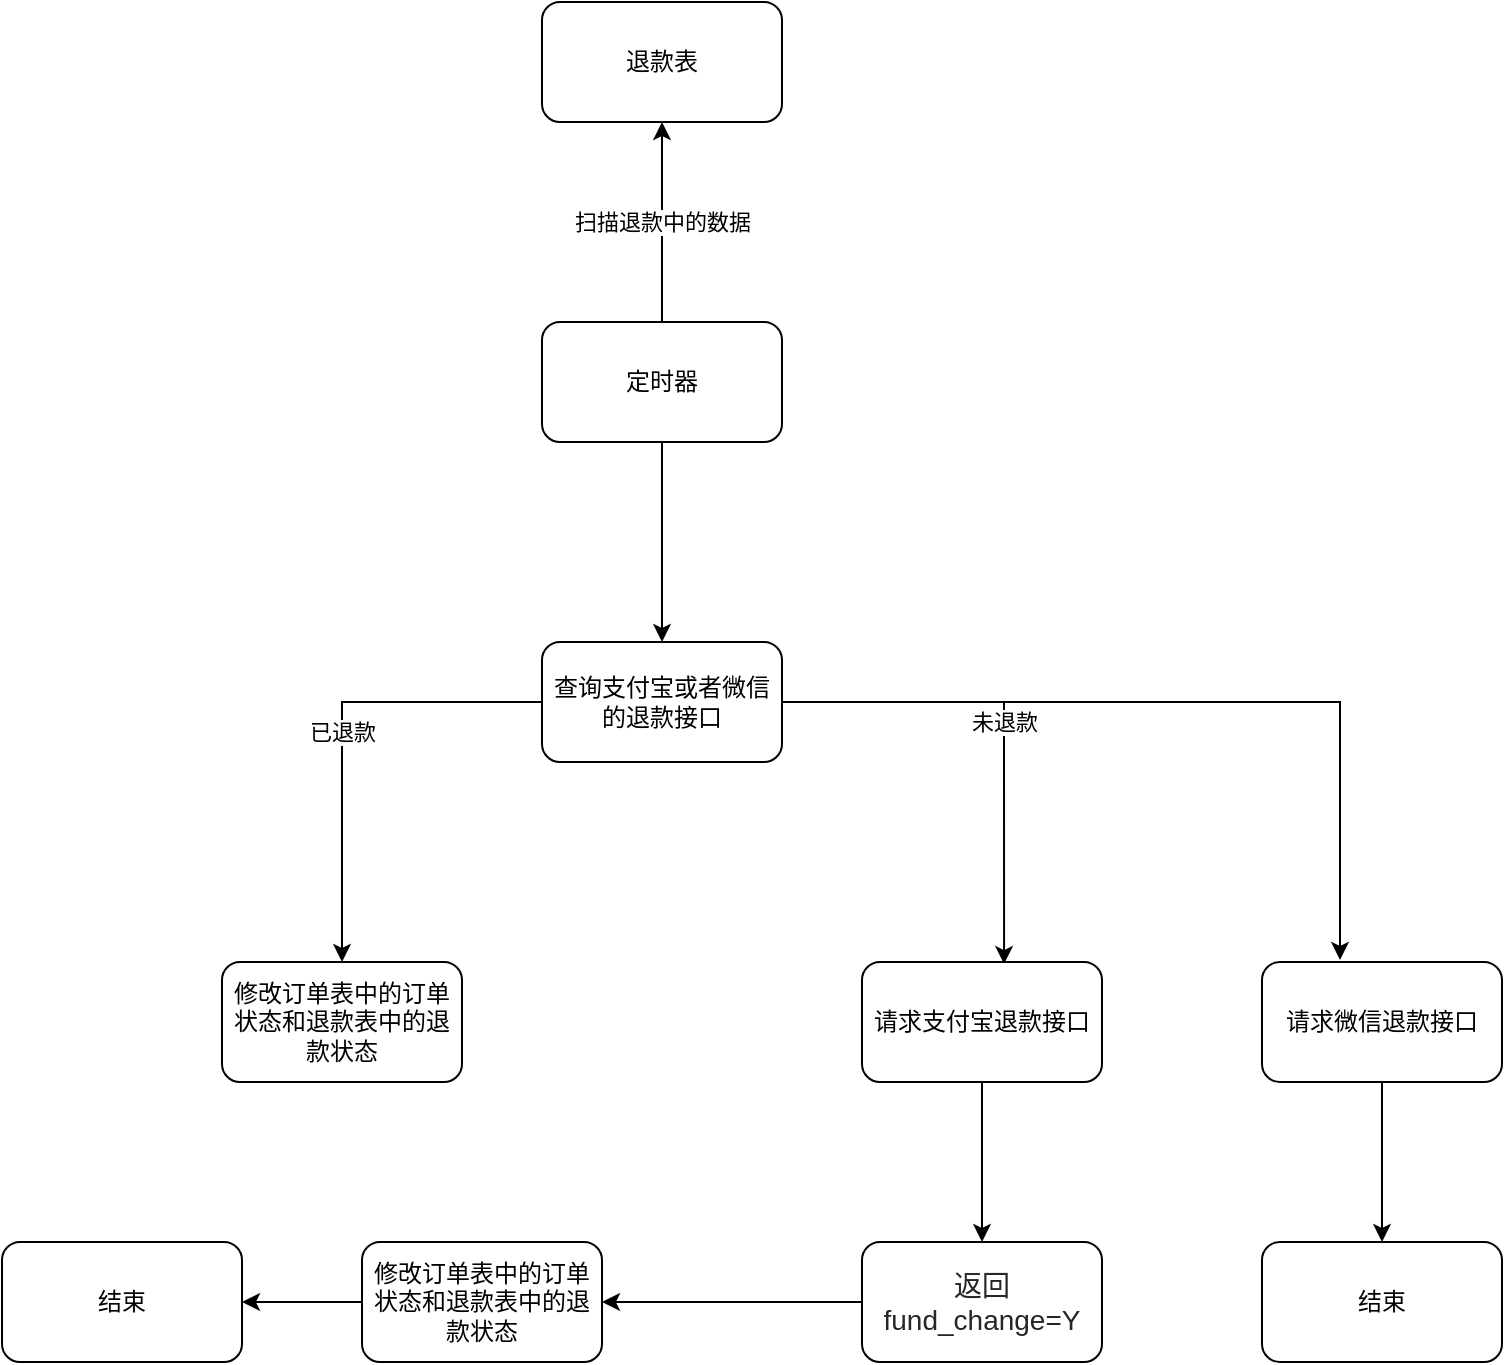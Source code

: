 <mxfile version="14.7.3" type="github">
  <diagram id="80yZAHpurwyC2C2U7vmw" name="第 1 页">
    <mxGraphModel dx="1422" dy="763" grid="1" gridSize="10" guides="1" tooltips="1" connect="1" arrows="1" fold="1" page="1" pageScale="1" pageWidth="827" pageHeight="1169" math="0" shadow="0">
      <root>
        <mxCell id="0" />
        <mxCell id="1" parent="0" />
        <mxCell id="2Vet_JQUSWxg4O2W9YX3-3" value="扫描退款中的数据" style="edgeStyle=orthogonalEdgeStyle;rounded=0;orthogonalLoop=1;jettySize=auto;html=1;entryX=0.5;entryY=1;entryDx=0;entryDy=0;" edge="1" parent="1" source="2Vet_JQUSWxg4O2W9YX3-1" target="2Vet_JQUSWxg4O2W9YX3-2">
          <mxGeometry relative="1" as="geometry" />
        </mxCell>
        <mxCell id="2Vet_JQUSWxg4O2W9YX3-5" style="edgeStyle=orthogonalEdgeStyle;rounded=0;orthogonalLoop=1;jettySize=auto;html=1;entryX=0.5;entryY=0;entryDx=0;entryDy=0;" edge="1" parent="1" source="2Vet_JQUSWxg4O2W9YX3-1">
          <mxGeometry relative="1" as="geometry">
            <mxPoint x="380" y="360" as="targetPoint" />
          </mxGeometry>
        </mxCell>
        <mxCell id="2Vet_JQUSWxg4O2W9YX3-1" value="定时器" style="rounded=1;whiteSpace=wrap;html=1;" vertex="1" parent="1">
          <mxGeometry x="320" y="200" width="120" height="60" as="geometry" />
        </mxCell>
        <mxCell id="2Vet_JQUSWxg4O2W9YX3-2" value="退款表" style="rounded=1;whiteSpace=wrap;html=1;" vertex="1" parent="1">
          <mxGeometry x="320" y="40" width="120" height="60" as="geometry" />
        </mxCell>
        <mxCell id="2Vet_JQUSWxg4O2W9YX3-12" value="已退款" style="edgeStyle=orthogonalEdgeStyle;rounded=0;orthogonalLoop=1;jettySize=auto;html=1;entryX=0.5;entryY=0;entryDx=0;entryDy=0;" edge="1" parent="1" source="2Vet_JQUSWxg4O2W9YX3-10" target="2Vet_JQUSWxg4O2W9YX3-11">
          <mxGeometry relative="1" as="geometry" />
        </mxCell>
        <mxCell id="2Vet_JQUSWxg4O2W9YX3-14" value="未退款" style="edgeStyle=orthogonalEdgeStyle;rounded=0;orthogonalLoop=1;jettySize=auto;html=1;entryX=0.592;entryY=0.017;entryDx=0;entryDy=0;entryPerimeter=0;" edge="1" parent="1" source="2Vet_JQUSWxg4O2W9YX3-10" target="2Vet_JQUSWxg4O2W9YX3-13">
          <mxGeometry relative="1" as="geometry" />
        </mxCell>
        <mxCell id="2Vet_JQUSWxg4O2W9YX3-16" style="edgeStyle=orthogonalEdgeStyle;rounded=0;orthogonalLoop=1;jettySize=auto;html=1;entryX=0.325;entryY=-0.017;entryDx=0;entryDy=0;entryPerimeter=0;" edge="1" parent="1" source="2Vet_JQUSWxg4O2W9YX3-10" target="2Vet_JQUSWxg4O2W9YX3-15">
          <mxGeometry relative="1" as="geometry" />
        </mxCell>
        <mxCell id="2Vet_JQUSWxg4O2W9YX3-10" value="查询支付宝或者微信的退款接口" style="rounded=1;whiteSpace=wrap;html=1;" vertex="1" parent="1">
          <mxGeometry x="320" y="360" width="120" height="60" as="geometry" />
        </mxCell>
        <mxCell id="2Vet_JQUSWxg4O2W9YX3-11" value="修改订单表中的订单状态和退款表中的退款状态" style="rounded=1;whiteSpace=wrap;html=1;" vertex="1" parent="1">
          <mxGeometry x="160" y="520" width="120" height="60" as="geometry" />
        </mxCell>
        <mxCell id="2Vet_JQUSWxg4O2W9YX3-18" style="edgeStyle=orthogonalEdgeStyle;rounded=0;orthogonalLoop=1;jettySize=auto;html=1;entryX=0.5;entryY=0;entryDx=0;entryDy=0;" edge="1" parent="1" source="2Vet_JQUSWxg4O2W9YX3-13" target="2Vet_JQUSWxg4O2W9YX3-17">
          <mxGeometry relative="1" as="geometry" />
        </mxCell>
        <mxCell id="2Vet_JQUSWxg4O2W9YX3-13" value="请求支付宝退款接口" style="rounded=1;whiteSpace=wrap;html=1;" vertex="1" parent="1">
          <mxGeometry x="480" y="520" width="120" height="60" as="geometry" />
        </mxCell>
        <mxCell id="2Vet_JQUSWxg4O2W9YX3-25" style="edgeStyle=orthogonalEdgeStyle;rounded=0;orthogonalLoop=1;jettySize=auto;html=1;entryX=0.5;entryY=0;entryDx=0;entryDy=0;" edge="1" parent="1" source="2Vet_JQUSWxg4O2W9YX3-15" target="2Vet_JQUSWxg4O2W9YX3-23">
          <mxGeometry relative="1" as="geometry" />
        </mxCell>
        <mxCell id="2Vet_JQUSWxg4O2W9YX3-15" value="请求微信退款接口" style="rounded=1;whiteSpace=wrap;html=1;" vertex="1" parent="1">
          <mxGeometry x="680" y="520" width="120" height="60" as="geometry" />
        </mxCell>
        <mxCell id="2Vet_JQUSWxg4O2W9YX3-20" style="edgeStyle=orthogonalEdgeStyle;rounded=0;orthogonalLoop=1;jettySize=auto;html=1;entryX=1;entryY=0.5;entryDx=0;entryDy=0;" edge="1" parent="1" source="2Vet_JQUSWxg4O2W9YX3-17" target="2Vet_JQUSWxg4O2W9YX3-19">
          <mxGeometry relative="1" as="geometry" />
        </mxCell>
        <mxCell id="2Vet_JQUSWxg4O2W9YX3-17" value="&lt;span style=&quot;color: #262626 ; font-size: 14px&quot;&gt;返回fund_change=Y&lt;/span&gt;" style="rounded=1;whiteSpace=wrap;html=1;" vertex="1" parent="1">
          <mxGeometry x="480" y="660" width="120" height="60" as="geometry" />
        </mxCell>
        <mxCell id="2Vet_JQUSWxg4O2W9YX3-22" style="edgeStyle=orthogonalEdgeStyle;rounded=0;orthogonalLoop=1;jettySize=auto;html=1;exitX=0;exitY=0.5;exitDx=0;exitDy=0;entryX=1;entryY=0.5;entryDx=0;entryDy=0;" edge="1" parent="1" source="2Vet_JQUSWxg4O2W9YX3-19" target="2Vet_JQUSWxg4O2W9YX3-21">
          <mxGeometry relative="1" as="geometry" />
        </mxCell>
        <mxCell id="2Vet_JQUSWxg4O2W9YX3-19" value="修改订单表中的订单状态和退款表中的退款状态" style="rounded=1;whiteSpace=wrap;html=1;" vertex="1" parent="1">
          <mxGeometry x="230" y="660" width="120" height="60" as="geometry" />
        </mxCell>
        <mxCell id="2Vet_JQUSWxg4O2W9YX3-21" value="结束" style="rounded=1;whiteSpace=wrap;html=1;" vertex="1" parent="1">
          <mxGeometry x="50" y="660" width="120" height="60" as="geometry" />
        </mxCell>
        <mxCell id="2Vet_JQUSWxg4O2W9YX3-23" value="结束" style="rounded=1;whiteSpace=wrap;html=1;" vertex="1" parent="1">
          <mxGeometry x="680" y="660" width="120" height="60" as="geometry" />
        </mxCell>
      </root>
    </mxGraphModel>
  </diagram>
</mxfile>
